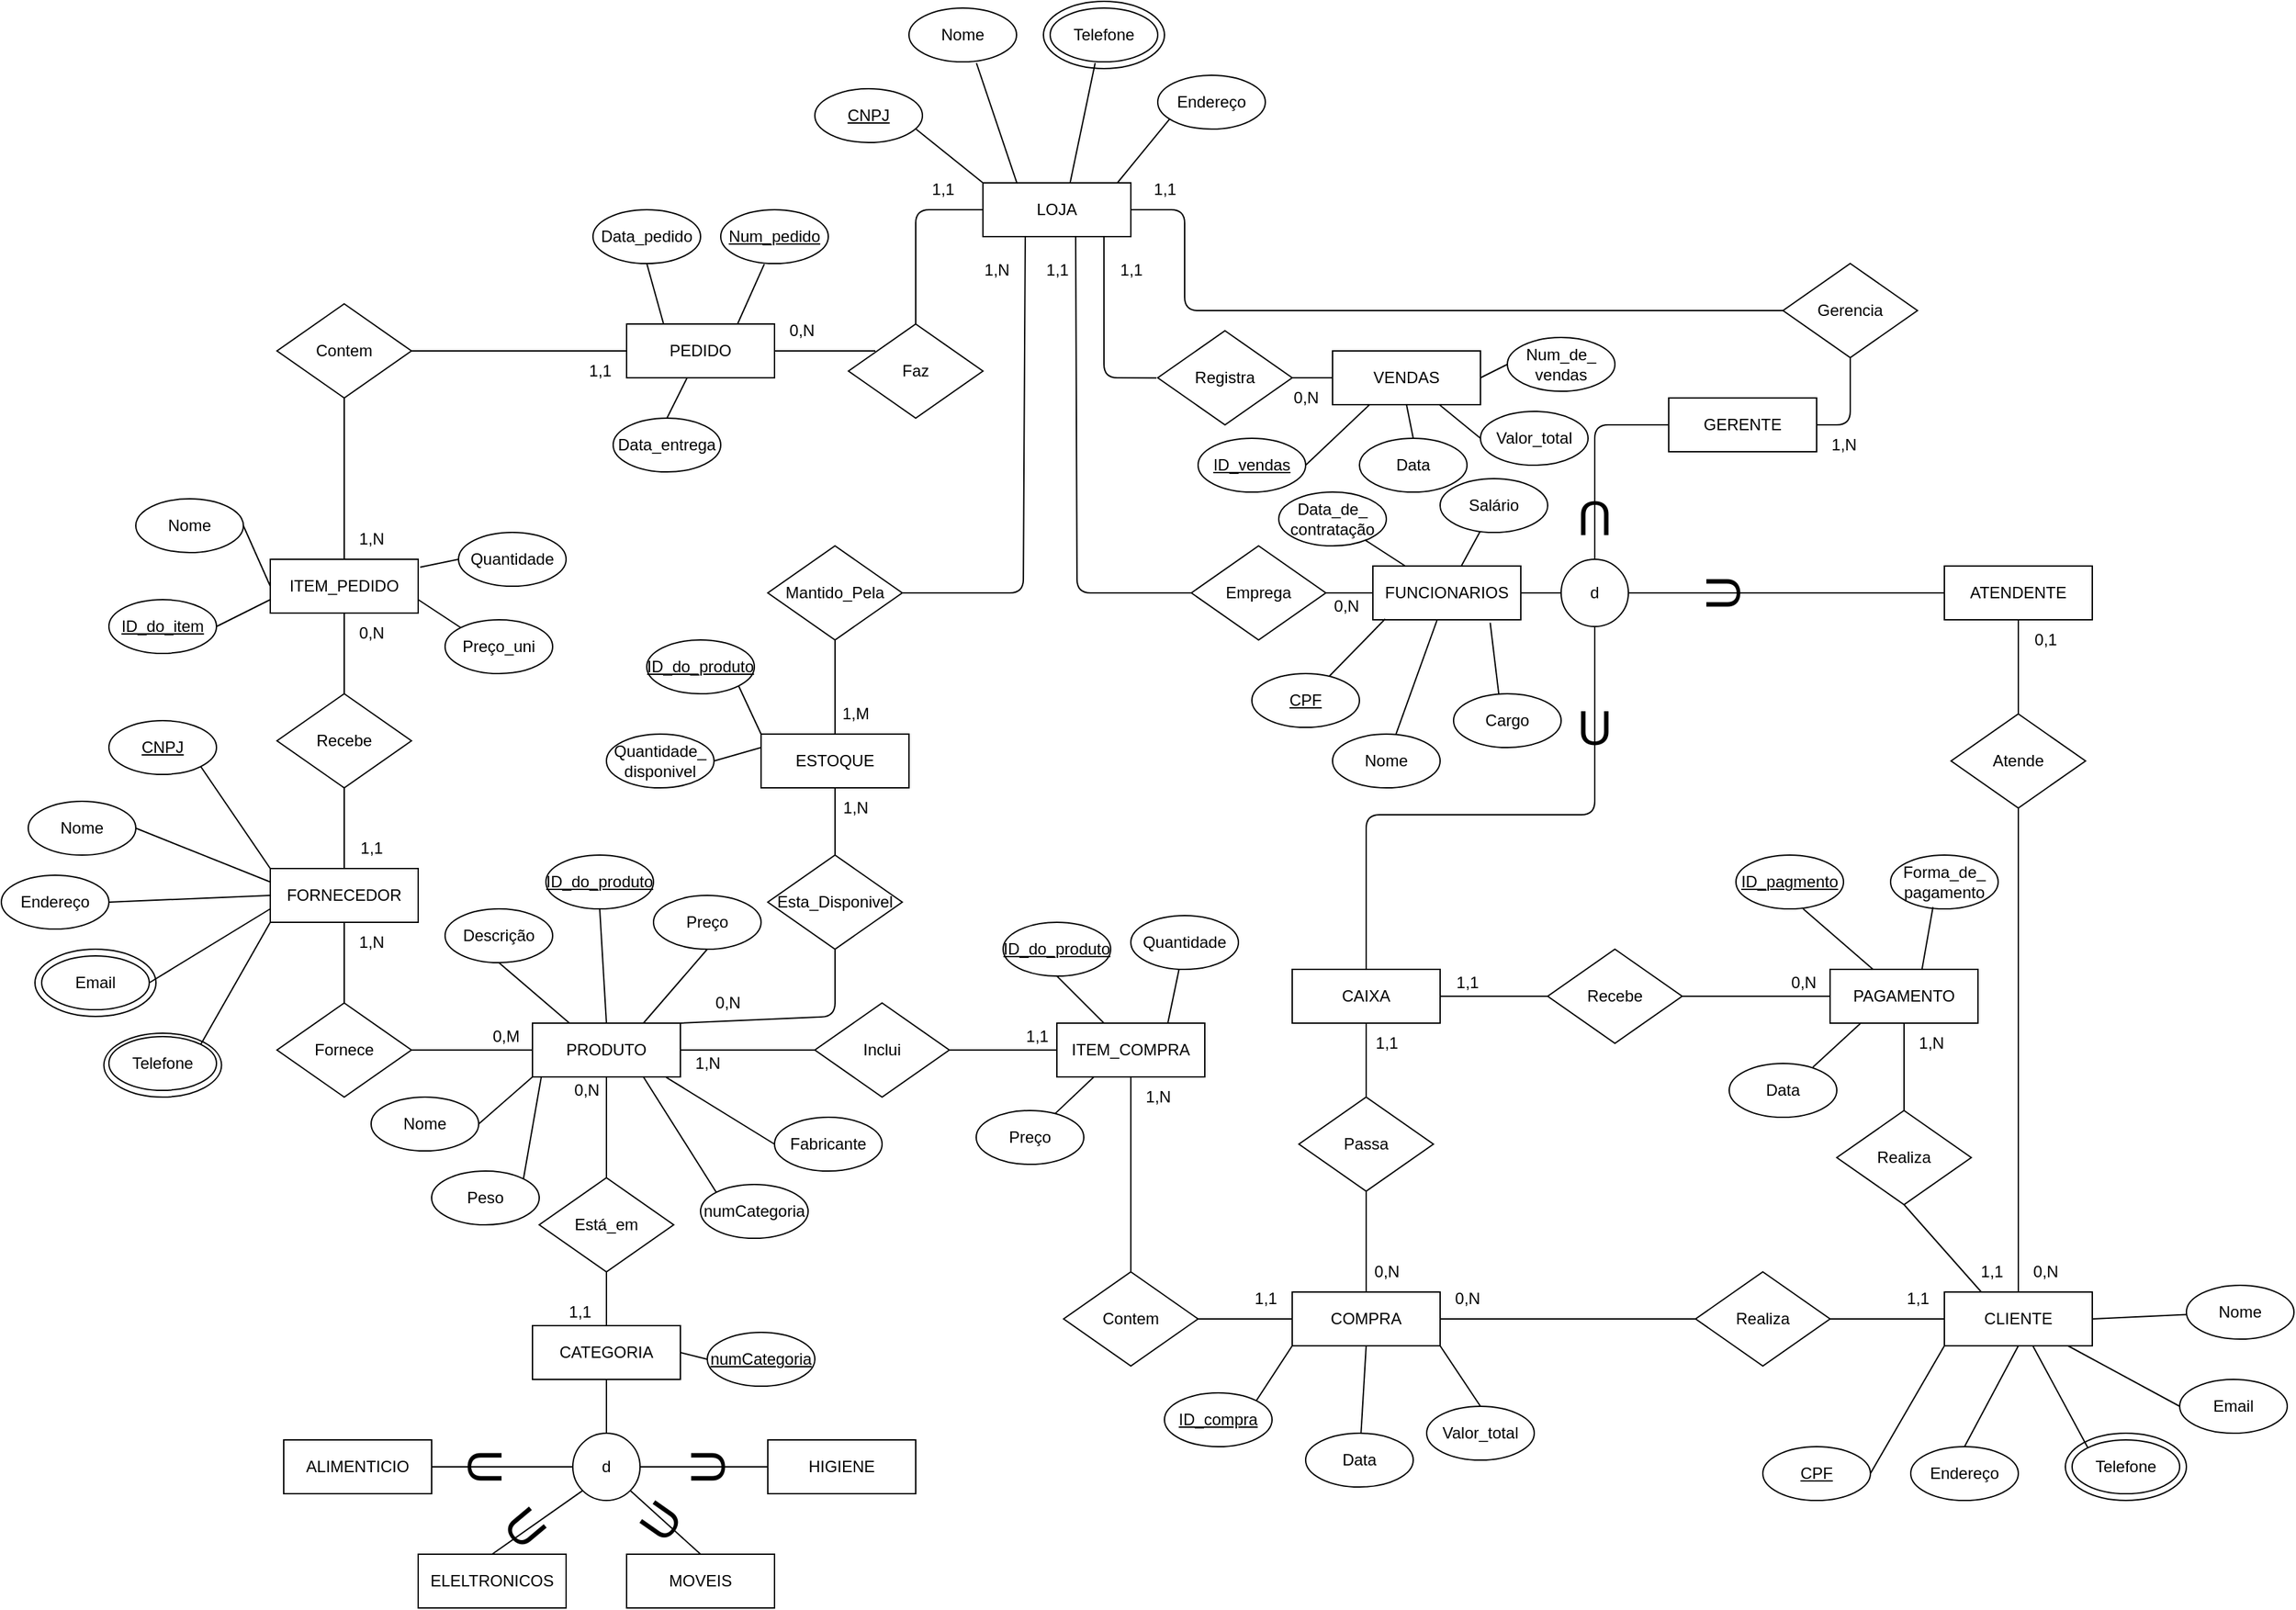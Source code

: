 <mxfile>
    <diagram id="UtzSzihoUFVfCeqJ-1_f" name="Page-1">
        <mxGraphModel dx="5575" dy="3073" grid="1" gridSize="10" guides="1" tooltips="1" connect="1" arrows="1" fold="1" page="1" pageScale="1" pageWidth="1200" pageHeight="1600" math="0" shadow="0">
            <root>
                <mxCell id="0"/>
                <mxCell id="1" parent="0"/>
                <mxCell id="207" value="Telefone" style="ellipse;whiteSpace=wrap;html=1;" vertex="1" parent="1">
                    <mxGeometry x="1155" y="170" width="90" height="50" as="geometry"/>
                </mxCell>
                <mxCell id="173" value="Email" style="ellipse;whiteSpace=wrap;html=1;" vertex="1" parent="1">
                    <mxGeometry x="405" y="875" width="90" height="50" as="geometry"/>
                </mxCell>
                <mxCell id="172" value="Telefone" style="ellipse;whiteSpace=wrap;html=1;" vertex="1" parent="1">
                    <mxGeometry x="456.25" y="937.5" width="87.5" height="47.5" as="geometry"/>
                </mxCell>
                <mxCell id="2" style="endArrow=none;html=1;exitX=0;exitY=0.5;exitDx=0;exitDy=0;entryX=1;entryY=0.5;entryDx=0;entryDy=0;" parent="1" source="18" target="28" edge="1">
                    <mxGeometry relative="1" as="geometry"/>
                </mxCell>
                <mxCell id="3" value="Telefone" style="ellipse;whiteSpace=wrap;html=1;" parent="1" vertex="1">
                    <mxGeometry x="1915" y="1235" width="90" height="50" as="geometry"/>
                </mxCell>
                <mxCell id="4" style="endArrow=none;html=1;entryX=1;entryY=0.5;entryDx=0;entryDy=0;exitX=0;exitY=1;exitDx=0;exitDy=0;" parent="1" source="10" target="11" edge="1">
                    <mxGeometry relative="1" as="geometry">
                        <mxPoint x="1745" y="1265.0" as="targetPoint"/>
                    </mxGeometry>
                </mxCell>
                <mxCell id="5" style="endArrow=none;html=1;exitX=1;exitY=0.5;exitDx=0;exitDy=0;" parent="1" source="10" target="12" edge="1">
                    <mxGeometry relative="1" as="geometry"/>
                </mxCell>
                <mxCell id="6" style="endArrow=none;html=1;entryX=0.5;entryY=0;entryDx=0;entryDy=0;exitX=0.5;exitY=1;exitDx=0;exitDy=0;" parent="1" source="10" target="13" edge="1">
                    <mxGeometry relative="1" as="geometry"/>
                </mxCell>
                <mxCell id="7" style="endArrow=none;html=1;entryX=0;entryY=0;entryDx=0;entryDy=0;" parent="1" source="10" target="14" edge="1">
                    <mxGeometry relative="1" as="geometry">
                        <mxPoint x="1990" y="1190" as="targetPoint"/>
                    </mxGeometry>
                </mxCell>
                <mxCell id="8" style="endArrow=none;html=1;entryX=0;entryY=0.5;entryDx=0;entryDy=0;" parent="1" source="10" target="15" edge="1">
                    <mxGeometry relative="1" as="geometry"/>
                </mxCell>
                <mxCell id="9" style="endArrow=none;html=1;entryX=1;entryY=0.5;entryDx=0;entryDy=0;exitX=0;exitY=0.5;exitDx=0;exitDy=0;" parent="1" source="10" edge="1" target="27">
                    <mxGeometry relative="1" as="geometry">
                        <mxPoint x="1765" y="1150" as="targetPoint"/>
                    </mxGeometry>
                </mxCell>
                <mxCell id="10" value="CLIENTE" style="rounded=0;whiteSpace=wrap;html=1;" parent="1" vertex="1">
                    <mxGeometry x="1825" y="1130" width="110" height="40" as="geometry"/>
                </mxCell>
                <mxCell id="11" value="&lt;u&gt;CPF&lt;/u&gt;" style="ellipse;whiteSpace=wrap;html=1;" parent="1" vertex="1">
                    <mxGeometry x="1690" y="1245" width="80" height="40" as="geometry"/>
                </mxCell>
                <mxCell id="12" value="Nome" style="ellipse;whiteSpace=wrap;html=1;" parent="1" vertex="1">
                    <mxGeometry x="2005" y="1125" width="80" height="40" as="geometry"/>
                </mxCell>
                <mxCell id="13" value="Endereço" style="ellipse;whiteSpace=wrap;html=1;" parent="1" vertex="1">
                    <mxGeometry x="1800" y="1245" width="80" height="40" as="geometry"/>
                </mxCell>
                <mxCell id="14" value="Telefone" style="ellipse;whiteSpace=wrap;html=1;" parent="1" vertex="1">
                    <mxGeometry x="1920" y="1240" width="80" height="40" as="geometry"/>
                </mxCell>
                <mxCell id="15" value="Email" style="ellipse;whiteSpace=wrap;html=1;" parent="1" vertex="1">
                    <mxGeometry x="2000" y="1195" width="80" height="40" as="geometry"/>
                </mxCell>
                <mxCell id="16" value="PRODUTO" style="rounded=0;whiteSpace=wrap;html=1;" parent="1" vertex="1">
                    <mxGeometry x="775" y="930" width="110" height="40" as="geometry"/>
                </mxCell>
                <mxCell id="17" value="FORNECEDOR" style="rounded=0;whiteSpace=wrap;html=1;" parent="1" vertex="1">
                    <mxGeometry x="580" y="815" width="110" height="40" as="geometry"/>
                </mxCell>
                <mxCell id="18" value="COMPRA" style="rounded=0;whiteSpace=wrap;html=1;" parent="1" vertex="1">
                    <mxGeometry x="1340" y="1130" width="110" height="40" as="geometry"/>
                </mxCell>
                <mxCell id="19" value="ITEM_COMPRA&lt;span style=&quot;color: rgba(0, 0, 0, 0); font-family: monospace; font-size: 0px; text-align: start;&quot;&gt;%3CmxGraphModel%3E%3Croot%3E%3CmxCell%20id%3D%220%22%2F%3E%3CmxCell%20id%3D%221%22%20parent%3D%220%22%2F%3E%3CmxCell%20id%3D%222%22%20value%3D%22COMPRA%22%20style%3D%22rounded%3D0%3BwhiteSpace%3Dwrap%3Bhtml%3D1%3B%22%20vertex%3D%221%22%20parent%3D%221%22%3E%3CmxGeometry%20x%3D%22570%22%20y%3D%22360%22%20width%3D%22110%22%20height%3D%2240%22%20as%3D%22geometry%22%2F%3E%3C%2FmxCell%3E%3C%2Froot%3E%3C%2FmxGraphModel%3E&lt;/span&gt;&lt;span style=&quot;color: rgba(0, 0, 0, 0); font-family: monospace; font-size: 0px; text-align: start;&quot;&gt;%3CmxGraphModel%3E%3Croot%3E%3CmxCell%20id%3D%220%22%2F%3E%3CmxCell%20id%3D%221%22%20parent%3D%220%22%2F%3E%3CmxCell%20id%3D%222%22%20value%3D%22COMPRA%22%20style%3D%22rounded%3D0%3BwhiteSpace%3Dwrap%3Bhtml%3D1%3B%22%20vertex%3D%221%22%20parent%3D%221%22%3E%3CmxGeometry%20x%3D%22570%22%20y%3D%22360%22%20width%3D%22110%22%20height%3D%2240%22%20as%3D%22geometry%22%2F%3E%3C%2FmxCell%3E%3C%2Froot%3E%3C%2FmxGraphModel%3E&lt;/span&gt;" style="rounded=0;whiteSpace=wrap;html=1;" parent="1" vertex="1">
                    <mxGeometry x="1165" y="930" width="110" height="40" as="geometry"/>
                </mxCell>
                <mxCell id="20" style="endArrow=none;;html=1;entryX=0;entryY=0.5;entryDx=0;entryDy=0;exitX=0.627;exitY=1.007;exitDx=0;exitDy=0;exitPerimeter=0;" parent="1" target="32" edge="1" source="43">
                    <mxGeometry relative="1" as="geometry">
                        <mxPoint x="1200" y="425" as="sourcePoint"/>
                        <Array as="points">
                            <mxPoint x="1180" y="610"/>
                        </Array>
                    </mxGeometry>
                </mxCell>
                <mxCell id="21" style="endArrow=none;html=1;entryX=-0.01;entryY=0.501;entryDx=0;entryDy=0;exitX=0.818;exitY=1;exitDx=0;exitDy=0;entryPerimeter=0;exitPerimeter=0;" parent="1" source="43" target="34" edge="1">
                    <mxGeometry relative="1" as="geometry">
                        <mxPoint x="1175" y="590" as="sourcePoint"/>
                        <Array as="points">
                            <mxPoint x="1200" y="450"/>
                        </Array>
                    </mxGeometry>
                </mxCell>
                <mxCell id="22" value="FUNCIONARIOS" style="rounded=0;whiteSpace=wrap;html=1;" parent="1" vertex="1">
                    <mxGeometry x="1400" y="590" width="110" height="40" as="geometry"/>
                </mxCell>
                <mxCell id="23" value="VENDAS" style="rounded=0;whiteSpace=wrap;html=1;" parent="1" vertex="1">
                    <mxGeometry x="1370" y="430" width="110" height="40" as="geometry"/>
                </mxCell>
                <mxCell id="24" value="ESTOQUE" style="rounded=0;whiteSpace=wrap;html=1;" parent="1" vertex="1">
                    <mxGeometry x="945" y="715" width="110" height="40" as="geometry"/>
                </mxCell>
                <mxCell id="25" value="ITEM_PEDIDO" style="rounded=0;whiteSpace=wrap;html=1;" parent="1" vertex="1">
                    <mxGeometry x="580" y="585" width="110" height="40" as="geometry"/>
                </mxCell>
                <mxCell id="26" style="endArrow=none;html=1;entryX=1;entryY=0.5;entryDx=0;entryDy=0;exitX=0;exitY=0.5;exitDx=0;exitDy=0;" parent="1" source="27" target="18" edge="1">
                    <mxGeometry relative="1" as="geometry"/>
                </mxCell>
                <mxCell id="27" value="Realiza" style="rhombus;whiteSpace=wrap;html=1;" parent="1" vertex="1">
                    <mxGeometry x="1640" y="1115" width="100" height="70" as="geometry"/>
                </mxCell>
                <mxCell id="28" value="Contem" style="rhombus;whiteSpace=wrap;html=1;" parent="1" vertex="1">
                    <mxGeometry x="1170" y="1115" width="100" height="70" as="geometry"/>
                </mxCell>
                <mxCell id="29" value="Inclui" style="rhombus;whiteSpace=wrap;html=1;" parent="1" vertex="1">
                    <mxGeometry x="985" y="915" width="100" height="70" as="geometry"/>
                </mxCell>
                <mxCell id="30" value="Fornece" style="rhombus;whiteSpace=wrap;html=1;" parent="1" vertex="1">
                    <mxGeometry x="585" y="915" width="100" height="70" as="geometry"/>
                </mxCell>
                <mxCell id="31" style="endArrow=none;html=1;entryX=0;entryY=0.5;entryDx=0;entryDy=0;" parent="1" source="32" target="22" edge="1">
                    <mxGeometry relative="1" as="geometry"/>
                </mxCell>
                <mxCell id="32" value="Emprega" style="rhombus;whiteSpace=wrap;html=1;" parent="1" vertex="1">
                    <mxGeometry x="1265" y="575" width="100" height="70" as="geometry"/>
                </mxCell>
                <mxCell id="33" style="endArrow=none;html=1;entryX=0;entryY=0.5;entryDx=0;entryDy=0;" parent="1" source="34" target="23" edge="1">
                    <mxGeometry relative="1" as="geometry"/>
                </mxCell>
                <mxCell id="34" value="Registra" style="rhombus;whiteSpace=wrap;html=1;" parent="1" vertex="1">
                    <mxGeometry x="1240" y="415" width="100" height="70" as="geometry"/>
                </mxCell>
                <mxCell id="35" value="Esta_Disponivel" style="rhombus;whiteSpace=wrap;html=1;" parent="1" vertex="1">
                    <mxGeometry x="950" y="805" width="100" height="70" as="geometry"/>
                </mxCell>
                <mxCell id="36" value="" style="endArrow=none;html=1;exitX=1;exitY=0;exitDx=0;exitDy=0;entryX=0.5;entryY=1;entryDx=0;entryDy=0;" parent="1" source="16" target="35" edge="1">
                    <mxGeometry width="50" height="50" relative="1" as="geometry">
                        <mxPoint x="935" y="910" as="sourcePoint"/>
                        <mxPoint x="985" y="860" as="targetPoint"/>
                        <Array as="points">
                            <mxPoint x="1000" y="925"/>
                        </Array>
                    </mxGeometry>
                </mxCell>
                <mxCell id="37" value="" style="endArrow=none;html=1;exitX=0.5;exitY=0;exitDx=0;exitDy=0;entryX=0.5;entryY=1;entryDx=0;entryDy=0;" parent="1" source="35" target="24" edge="1">
                    <mxGeometry width="50" height="50" relative="1" as="geometry">
                        <mxPoint x="921.34" y="940" as="sourcePoint"/>
                        <mxPoint x="990" y="870" as="targetPoint"/>
                    </mxGeometry>
                </mxCell>
                <mxCell id="38" value="" style="endArrow=none;html=1;exitX=0.5;exitY=0;exitDx=0;exitDy=0;entryX=0.5;entryY=1;entryDx=0;entryDy=0;" parent="1" source="30" target="17" edge="1">
                    <mxGeometry width="50" height="50" relative="1" as="geometry">
                        <mxPoint x="811.34" y="950" as="sourcePoint"/>
                        <mxPoint x="880" y="880" as="targetPoint"/>
                    </mxGeometry>
                </mxCell>
                <mxCell id="39" value="" style="endArrow=none;html=1;exitX=1;exitY=0.5;exitDx=0;exitDy=0;entryX=0;entryY=0.5;entryDx=0;entryDy=0;" parent="1" source="16" target="29" edge="1">
                    <mxGeometry width="50" height="50" relative="1" as="geometry">
                        <mxPoint x="1060" y="795" as="sourcePoint"/>
                        <mxPoint x="1128.66" y="725" as="targetPoint"/>
                    </mxGeometry>
                </mxCell>
                <mxCell id="40" value="" style="endArrow=none;html=1;exitX=0.5;exitY=1;exitDx=0;exitDy=0;entryX=0.5;entryY=0;entryDx=0;entryDy=0;" parent="1" source="19" target="28" edge="1">
                    <mxGeometry width="50" height="50" relative="1" as="geometry">
                        <mxPoint x="926.34" y="940" as="sourcePoint"/>
                        <mxPoint x="1215" y="1065" as="targetPoint"/>
                    </mxGeometry>
                </mxCell>
                <mxCell id="41" value="" style="endArrow=none;html=1;exitX=1;exitY=0.5;exitDx=0;exitDy=0;entryX=0;entryY=0.5;entryDx=0;entryDy=0;" parent="1" source="29" target="19" edge="1">
                    <mxGeometry width="50" height="50" relative="1" as="geometry">
                        <mxPoint x="936.34" y="950" as="sourcePoint"/>
                        <mxPoint x="1005" y="880" as="targetPoint"/>
                    </mxGeometry>
                </mxCell>
                <mxCell id="42" value="Mantido_Pela" style="rhombus;whiteSpace=wrap;html=1;" parent="1" vertex="1">
                    <mxGeometry x="950" y="575" width="100" height="70" as="geometry"/>
                </mxCell>
                <mxCell id="43" value="LOJA" style="rounded=0;whiteSpace=wrap;html=1;" parent="1" vertex="1">
                    <mxGeometry x="1110" y="305" width="110" height="40" as="geometry"/>
                </mxCell>
                <mxCell id="44" value="" style="endArrow=none;html=1;exitX=1;exitY=0.5;exitDx=0;exitDy=0;entryX=0.286;entryY=0.997;entryDx=0;entryDy=0;entryPerimeter=0;" parent="1" source="42" target="43" edge="1">
                    <mxGeometry width="50" height="50" relative="1" as="geometry">
                        <mxPoint x="1015" y="815" as="sourcePoint"/>
                        <mxPoint x="1015" y="765" as="targetPoint"/>
                        <Array as="points">
                            <mxPoint x="1140" y="610"/>
                        </Array>
                    </mxGeometry>
                </mxCell>
                <mxCell id="45" value="" style="endArrow=none;html=1;exitX=0.5;exitY=0;exitDx=0;exitDy=0;entryX=0.5;entryY=1;entryDx=0;entryDy=0;" parent="1" source="24" target="42" edge="1">
                    <mxGeometry width="50" height="50" relative="1" as="geometry">
                        <mxPoint x="1060" y="620" as="sourcePoint"/>
                        <mxPoint x="1125" y="620" as="targetPoint"/>
                    </mxGeometry>
                </mxCell>
                <mxCell id="46" value="Recebe" style="rhombus;whiteSpace=wrap;html=1;" parent="1" vertex="1">
                    <mxGeometry x="585" y="685" width="100" height="70" as="geometry"/>
                </mxCell>
                <mxCell id="47" value="PEDIDO" style="rounded=0;whiteSpace=wrap;html=1;" parent="1" vertex="1">
                    <mxGeometry x="845" y="410" width="110" height="40" as="geometry"/>
                </mxCell>
                <mxCell id="48" value="Faz" style="rhombus;whiteSpace=wrap;html=1;" parent="1" vertex="1">
                    <mxGeometry x="1010" y="410" width="100" height="70" as="geometry"/>
                </mxCell>
                <mxCell id="49" value="" style="endArrow=none;html=1;exitX=0.5;exitY=0;exitDx=0;exitDy=0;entryX=0;entryY=0.5;entryDx=0;entryDy=0;" parent="1" source="48" edge="1" target="43">
                    <mxGeometry width="50" height="50" relative="1" as="geometry">
                        <mxPoint x="1065" y="660" as="sourcePoint"/>
                        <mxPoint x="1120" y="585" as="targetPoint"/>
                        <Array as="points">
                            <mxPoint x="1060" y="325"/>
                        </Array>
                    </mxGeometry>
                </mxCell>
                <mxCell id="50" value="" style="endArrow=none;html=1;exitX=1;exitY=0.5;exitDx=0;exitDy=0;" parent="1" source="47" edge="1">
                    <mxGeometry width="50" height="50" relative="1" as="geometry">
                        <mxPoint x="1060" y="430" as="sourcePoint"/>
                        <mxPoint x="1030" y="430" as="targetPoint"/>
                    </mxGeometry>
                </mxCell>
                <mxCell id="51" value="Contem" style="rhombus;whiteSpace=wrap;html=1;" parent="1" vertex="1">
                    <mxGeometry x="585" y="395" width="100" height="70" as="geometry"/>
                </mxCell>
                <mxCell id="52" value="" style="endArrow=none;html=1;exitX=1;exitY=0.5;exitDx=0;exitDy=0;entryX=0;entryY=0.5;entryDx=0;entryDy=0;" parent="1" source="51" target="47" edge="1">
                    <mxGeometry width="50" height="50" relative="1" as="geometry">
                        <mxPoint x="1010" y="410" as="sourcePoint"/>
                        <mxPoint x="1075" y="447.5" as="targetPoint"/>
                    </mxGeometry>
                </mxCell>
                <mxCell id="53" value="" style="endArrow=none;html=1;exitX=0.5;exitY=0;exitDx=0;exitDy=0;entryX=0.5;entryY=1;entryDx=0;entryDy=0;" parent="1" source="46" target="25" edge="1">
                    <mxGeometry width="50" height="50" relative="1" as="geometry">
                        <mxPoint x="555" y="575" as="sourcePoint"/>
                        <mxPoint x="685" y="705" as="targetPoint"/>
                    </mxGeometry>
                </mxCell>
                <mxCell id="54" value="" style="endArrow=none;html=1;entryX=0.5;entryY=1;entryDx=0;entryDy=0;exitX=0.5;exitY=0;exitDx=0;exitDy=0;" parent="1" source="17" target="46" edge="1">
                    <mxGeometry width="50" height="50" relative="1" as="geometry">
                        <mxPoint x="765" y="605" as="sourcePoint"/>
                        <mxPoint x="785" y="495" as="targetPoint"/>
                    </mxGeometry>
                </mxCell>
                <mxCell id="55" value="" style="endArrow=none;html=1;exitX=0;exitY=0.5;exitDx=0;exitDy=0;entryX=1;entryY=0.5;entryDx=0;entryDy=0;" parent="1" source="16" target="30" edge="1">
                    <mxGeometry width="50" height="50" relative="1" as="geometry">
                        <mxPoint x="750" y="910" as="sourcePoint"/>
                        <mxPoint x="830" y="785" as="targetPoint"/>
                    </mxGeometry>
                </mxCell>
                <mxCell id="56" value="" style="endArrow=none;html=1;exitX=0.5;exitY=0;exitDx=0;exitDy=0;entryX=0.5;entryY=1;entryDx=0;entryDy=0;" parent="1" source="25" target="51" edge="1">
                    <mxGeometry width="50" height="50" relative="1" as="geometry">
                        <mxPoint x="495" y="640" as="sourcePoint"/>
                        <mxPoint x="645" y="600" as="targetPoint"/>
                    </mxGeometry>
                </mxCell>
                <mxCell id="57" value="Atende" style="rhombus;whiteSpace=wrap;html=1;" parent="1" vertex="1">
                    <mxGeometry x="1830" y="700" width="100" height="70" as="geometry"/>
                </mxCell>
                <mxCell id="58" style="endArrow=none;html=1;entryX=0.5;entryY=0;entryDx=0;entryDy=0;exitX=0.5;exitY=1;exitDx=0;exitDy=0;" parent="1" source="63" target="57" edge="1">
                    <mxGeometry relative="1" as="geometry">
                        <mxPoint x="1575" y="855" as="sourcePoint"/>
                        <mxPoint x="1525" y="855" as="targetPoint"/>
                    </mxGeometry>
                </mxCell>
                <mxCell id="59" style="endArrow=none;html=1;exitX=0.5;exitY=1;exitDx=0;exitDy=0;entryX=0.5;entryY=0;entryDx=0;entryDy=0;" parent="1" source="57" target="10" edge="1">
                    <mxGeometry relative="1" as="geometry">
                        <mxPoint x="1510" y="640" as="sourcePoint"/>
                        <mxPoint x="1705" y="725" as="targetPoint"/>
                    </mxGeometry>
                </mxCell>
                <mxCell id="60" value="d" style="ellipse;whiteSpace=wrap;html=1;aspect=fixed;" parent="1" vertex="1">
                    <mxGeometry x="1540" y="585" width="50" height="50" as="geometry"/>
                </mxCell>
                <mxCell id="61" style="endArrow=none;html=1;entryX=1;entryY=0.5;entryDx=0;entryDy=0;exitX=0;exitY=0.5;exitDx=0;exitDy=0;" parent="1" source="60" target="22" edge="1">
                    <mxGeometry relative="1" as="geometry">
                        <mxPoint x="1465" y="640" as="sourcePoint"/>
                        <mxPoint x="1465" y="695" as="targetPoint"/>
                    </mxGeometry>
                </mxCell>
                <mxCell id="62" value="CAIXA" style="rounded=0;whiteSpace=wrap;html=1;" parent="1" vertex="1">
                    <mxGeometry x="1340" y="890" width="110" height="40" as="geometry"/>
                </mxCell>
                <mxCell id="63" value="ATENDENTE" style="rounded=0;whiteSpace=wrap;html=1;" parent="1" vertex="1">
                    <mxGeometry x="1825" y="590" width="110" height="40" as="geometry"/>
                </mxCell>
                <mxCell id="64" style="endArrow=none;html=1;exitX=0;exitY=0.5;exitDx=0;exitDy=0;entryX=1;entryY=0.5;entryDx=0;entryDy=0;" parent="1" source="63" target="60" edge="1">
                    <mxGeometry relative="1" as="geometry">
                        <mxPoint x="1595" y="630" as="sourcePoint"/>
                        <mxPoint x="1600" y="645" as="targetPoint"/>
                    </mxGeometry>
                </mxCell>
                <mxCell id="65" style="endArrow=none;html=1;entryX=0.5;entryY=1;entryDx=0;entryDy=0;" parent="1" target="60" edge="1" source="62">
                    <mxGeometry relative="1" as="geometry">
                        <mxPoint x="1395" y="885" as="sourcePoint"/>
                        <mxPoint x="1630" y="595" as="targetPoint"/>
                        <Array as="points">
                            <mxPoint x="1395" y="775"/>
                            <mxPoint x="1565" y="775"/>
                        </Array>
                    </mxGeometry>
                </mxCell>
                <mxCell id="66" value="&lt;font style=&quot;font-size: 36px;&quot;&gt;U&lt;/font&gt;" style="text;html=1;strokeColor=none;fillColor=none;align=center;verticalAlign=middle;whiteSpace=wrap;rounded=0;direction=west;rotation=-90;" parent="1" vertex="1">
                    <mxGeometry x="1630" y="575" width="60" height="70" as="geometry"/>
                </mxCell>
                <mxCell id="67" value="&lt;font style=&quot;font-size: 36px;&quot;&gt;U&lt;/font&gt;" style="text;html=1;strokeColor=none;fillColor=none;align=center;verticalAlign=middle;whiteSpace=wrap;rounded=0;direction=west;rotation=0;" parent="1" vertex="1">
                    <mxGeometry x="1535" y="675" width="60" height="70" as="geometry"/>
                </mxCell>
                <mxCell id="68" value="Recebe" style="rhombus;whiteSpace=wrap;html=1;" parent="1" vertex="1">
                    <mxGeometry x="1530" y="875" width="100" height="70" as="geometry"/>
                </mxCell>
                <mxCell id="69" style="endArrow=none;html=1;entryX=0;entryY=0.5;entryDx=0;entryDy=0;exitX=1;exitY=0.5;exitDx=0;exitDy=0;" parent="1" source="62" target="68" edge="1">
                    <mxGeometry relative="1" as="geometry">
                        <mxPoint x="2230" y="740" as="sourcePoint"/>
                        <mxPoint x="2285" y="874.5" as="targetPoint"/>
                    </mxGeometry>
                </mxCell>
                <mxCell id="70" value="PAGAMENTO" style="rounded=0;whiteSpace=wrap;html=1;" parent="1" vertex="1">
                    <mxGeometry x="1740" y="890" width="110" height="40" as="geometry"/>
                </mxCell>
                <mxCell id="71" value="Passa" style="rhombus;whiteSpace=wrap;html=1;" parent="1" vertex="1">
                    <mxGeometry x="1345" y="985" width="100" height="70" as="geometry"/>
                </mxCell>
                <mxCell id="72" style="endArrow=none;html=1;exitX=0.5;exitY=0;exitDx=0;exitDy=0;entryX=0.5;entryY=1;entryDx=0;entryDy=0;" parent="1" source="18" target="71" edge="1">
                    <mxGeometry relative="1" as="geometry">
                        <mxPoint x="1530" y="1090" as="sourcePoint"/>
                        <mxPoint x="1550" y="800" as="targetPoint"/>
                    </mxGeometry>
                </mxCell>
                <mxCell id="73" style="endArrow=none;html=1;exitX=0.5;exitY=0;exitDx=0;exitDy=0;entryX=0.5;entryY=1;entryDx=0;entryDy=0;" parent="1" source="71" target="62" edge="1">
                    <mxGeometry relative="1" as="geometry">
                        <mxPoint x="1425" y="1140" as="sourcePoint"/>
                        <mxPoint x="1425" y="1065" as="targetPoint"/>
                    </mxGeometry>
                </mxCell>
                <mxCell id="74" value="GERENTE" style="rounded=0;whiteSpace=wrap;html=1;" parent="1" vertex="1">
                    <mxGeometry x="1620" y="465" width="110" height="40" as="geometry"/>
                </mxCell>
                <mxCell id="75" value="Gerencia" style="rhombus;whiteSpace=wrap;html=1;" parent="1" vertex="1">
                    <mxGeometry x="1705" y="365" width="100" height="70" as="geometry"/>
                </mxCell>
                <mxCell id="76" style="endArrow=none;html=1;entryX=1;entryY=0.5;entryDx=0;entryDy=0;exitX=0.5;exitY=1;exitDx=0;exitDy=0;" parent="1" source="75" target="74" edge="1">
                    <mxGeometry relative="1" as="geometry">
                        <mxPoint x="1765" y="605" as="sourcePoint"/>
                        <mxPoint x="1765" y="670" as="targetPoint"/>
                        <Array as="points">
                            <mxPoint x="1755" y="485"/>
                        </Array>
                    </mxGeometry>
                </mxCell>
                <mxCell id="77" style="endArrow=none;html=1;exitX=0;exitY=0.5;exitDx=0;exitDy=0;entryX=1;entryY=0.5;entryDx=0;entryDy=0;" parent="1" source="75" edge="1" target="43">
                    <mxGeometry relative="1" as="geometry">
                        <mxPoint x="1760" y="505" as="sourcePoint"/>
                        <mxPoint x="1260" y="325" as="targetPoint"/>
                        <Array as="points">
                            <mxPoint x="1550" y="400"/>
                            <mxPoint x="1260" y="400"/>
                            <mxPoint x="1260" y="325"/>
                        </Array>
                    </mxGeometry>
                </mxCell>
                <mxCell id="78" style="endArrow=none;html=1;exitX=0;exitY=0.5;exitDx=0;exitDy=0;entryX=0.5;entryY=0;entryDx=0;entryDy=0;" parent="1" source="74" target="60" edge="1">
                    <mxGeometry relative="1" as="geometry">
                        <mxPoint x="1710" y="620" as="sourcePoint"/>
                        <mxPoint x="1600" y="620" as="targetPoint"/>
                        <Array as="points">
                            <mxPoint x="1565" y="485"/>
                        </Array>
                    </mxGeometry>
                </mxCell>
                <mxCell id="79" value="&lt;font style=&quot;font-size: 36px;&quot;&gt;U&lt;/font&gt;" style="text;html=1;strokeColor=none;fillColor=none;align=center;verticalAlign=middle;whiteSpace=wrap;rounded=0;direction=west;rotation=-180;" parent="1" vertex="1">
                    <mxGeometry x="1535" y="520" width="60" height="70" as="geometry"/>
                </mxCell>
                <mxCell id="80" style="endArrow=none;html=1;exitX=1;exitY=0.5;exitDx=0;exitDy=0;entryX=0;entryY=0.5;entryDx=0;entryDy=0;" parent="1" source="68" target="70" edge="1">
                    <mxGeometry relative="1" as="geometry">
                        <mxPoint x="1805" y="755" as="sourcePoint"/>
                        <mxPoint x="1690" y="905" as="targetPoint"/>
                    </mxGeometry>
                </mxCell>
                <mxCell id="81" value="Realiza" style="rhombus;whiteSpace=wrap;html=1;" parent="1" vertex="1">
                    <mxGeometry x="1745" y="995" width="100" height="70" as="geometry"/>
                </mxCell>
                <mxCell id="82" style="endArrow=none;html=1;exitX=0.5;exitY=1;exitDx=0;exitDy=0;entryX=0.25;entryY=0;entryDx=0;entryDy=0;" parent="1" source="81" target="10" edge="1">
                    <mxGeometry relative="1" as="geometry">
                        <mxPoint x="1890" y="775" as="sourcePoint"/>
                        <mxPoint x="1890" y="1140" as="targetPoint"/>
                    </mxGeometry>
                </mxCell>
                <mxCell id="83" style="endArrow=none;html=1;exitX=0.5;exitY=1;exitDx=0;exitDy=0;entryX=0.5;entryY=0;entryDx=0;entryDy=0;" parent="1" source="70" target="81" edge="1">
                    <mxGeometry relative="1" as="geometry">
                        <mxPoint x="1850" y="755" as="sourcePoint"/>
                        <mxPoint x="1850" y="1120" as="targetPoint"/>
                    </mxGeometry>
                </mxCell>
                <mxCell id="84" value="CATEGORIA" style="rounded=0;whiteSpace=wrap;html=1;" parent="1" vertex="1">
                    <mxGeometry x="775" y="1155" width="110" height="40" as="geometry"/>
                </mxCell>
                <mxCell id="85" value="Está_em" style="rhombus;whiteSpace=wrap;html=1;" parent="1" vertex="1">
                    <mxGeometry x="780" y="1045" width="100" height="70" as="geometry"/>
                </mxCell>
                <mxCell id="86" value="" style="endArrow=none;html=1;exitX=0.5;exitY=1;exitDx=0;exitDy=0;entryX=0.5;entryY=0;entryDx=0;entryDy=0;" parent="1" source="16" target="85" edge="1">
                    <mxGeometry width="50" height="50" relative="1" as="geometry">
                        <mxPoint x="1230" y="980" as="sourcePoint"/>
                        <mxPoint x="1230" y="1125" as="targetPoint"/>
                    </mxGeometry>
                </mxCell>
                <mxCell id="87" value="" style="endArrow=none;html=1;exitX=0.5;exitY=1;exitDx=0;exitDy=0;entryX=0.5;entryY=0;entryDx=0;entryDy=0;" parent="1" source="85" target="84" edge="1">
                    <mxGeometry width="50" height="50" relative="1" as="geometry">
                        <mxPoint x="835" y="1020" as="sourcePoint"/>
                        <mxPoint x="835" y="1055" as="targetPoint"/>
                    </mxGeometry>
                </mxCell>
                <mxCell id="88" value="d" style="ellipse;whiteSpace=wrap;html=1;aspect=fixed;" parent="1" vertex="1">
                    <mxGeometry x="805" y="1235" width="50" height="50" as="geometry"/>
                </mxCell>
                <mxCell id="89" value="ELELTRONICOS" style="rounded=0;whiteSpace=wrap;html=1;" parent="1" vertex="1">
                    <mxGeometry x="690" y="1325" width="110" height="40" as="geometry"/>
                </mxCell>
                <mxCell id="90" value="ALIMENTICIO" style="rounded=0;whiteSpace=wrap;html=1;" parent="1" vertex="1">
                    <mxGeometry x="590" y="1240" width="110" height="40" as="geometry"/>
                </mxCell>
                <mxCell id="91" value="MOVEIS" style="rounded=0;whiteSpace=wrap;html=1;" parent="1" vertex="1">
                    <mxGeometry x="845" y="1325" width="110" height="40" as="geometry"/>
                </mxCell>
                <mxCell id="92" value="HIGIENE" style="rounded=0;whiteSpace=wrap;html=1;" parent="1" vertex="1">
                    <mxGeometry x="950" y="1240" width="110" height="40" as="geometry"/>
                </mxCell>
                <mxCell id="93" value="" style="endArrow=none;html=1;exitX=0.5;exitY=1;exitDx=0;exitDy=0;entryX=0.5;entryY=0;entryDx=0;entryDy=0;" parent="1" source="84" target="88" edge="1">
                    <mxGeometry width="50" height="50" relative="1" as="geometry">
                        <mxPoint x="1160" y="1020" as="sourcePoint"/>
                        <mxPoint x="1160" y="1165" as="targetPoint"/>
                    </mxGeometry>
                </mxCell>
                <mxCell id="94" value="" style="endArrow=none;html=1;exitX=1;exitY=0.5;exitDx=0;exitDy=0;entryX=0;entryY=0.5;entryDx=0;entryDy=0;" parent="1" source="88" target="92" edge="1">
                    <mxGeometry width="50" height="50" relative="1" as="geometry">
                        <mxPoint x="1170" y="1030" as="sourcePoint"/>
                        <mxPoint x="1170" y="1175" as="targetPoint"/>
                    </mxGeometry>
                </mxCell>
                <mxCell id="95" value="" style="endArrow=none;html=1;exitX=1;exitY=1;exitDx=0;exitDy=0;entryX=0.5;entryY=0;entryDx=0;entryDy=0;" parent="1" source="88" target="91" edge="1">
                    <mxGeometry width="50" height="50" relative="1" as="geometry">
                        <mxPoint x="1180" y="1040" as="sourcePoint"/>
                        <mxPoint x="1180" y="1185" as="targetPoint"/>
                    </mxGeometry>
                </mxCell>
                <mxCell id="96" value="" style="endArrow=none;html=1;exitX=0;exitY=1;exitDx=0;exitDy=0;entryX=0.5;entryY=0;entryDx=0;entryDy=0;" parent="1" source="88" target="89" edge="1">
                    <mxGeometry width="50" height="50" relative="1" as="geometry">
                        <mxPoint x="1190" y="1050" as="sourcePoint"/>
                        <mxPoint x="1190" y="1195" as="targetPoint"/>
                    </mxGeometry>
                </mxCell>
                <mxCell id="97" value="" style="endArrow=none;html=1;exitX=0;exitY=0.5;exitDx=0;exitDy=0;entryX=1;entryY=0.5;entryDx=0;entryDy=0;" parent="1" source="88" target="90" edge="1">
                    <mxGeometry width="50" height="50" relative="1" as="geometry">
                        <mxPoint x="1200" y="1060" as="sourcePoint"/>
                        <mxPoint x="1200" y="1205" as="targetPoint"/>
                    </mxGeometry>
                </mxCell>
                <mxCell id="98" value="&lt;font style=&quot;font-size: 36px;&quot;&gt;U&lt;/font&gt;" style="text;html=1;strokeColor=none;fillColor=none;align=center;verticalAlign=middle;whiteSpace=wrap;rounded=0;direction=west;rotation=90;" parent="1" vertex="1">
                    <mxGeometry x="710" y="1225" width="60" height="70" as="geometry"/>
                </mxCell>
                <mxCell id="99" value="&lt;font style=&quot;font-size: 36px;&quot;&gt;U&lt;/font&gt;" style="text;html=1;strokeColor=none;fillColor=none;align=center;verticalAlign=middle;whiteSpace=wrap;rounded=0;direction=west;rotation=50;" parent="1" vertex="1">
                    <mxGeometry x="740" y="1270" width="60" height="70" as="geometry"/>
                </mxCell>
                <mxCell id="100" value="&lt;font style=&quot;font-size: 36px;&quot;&gt;U&lt;/font&gt;" style="text;html=1;strokeColor=none;fillColor=none;align=center;verticalAlign=middle;whiteSpace=wrap;rounded=0;direction=west;rotation=-90;" parent="1" vertex="1">
                    <mxGeometry x="875" y="1225" width="60" height="70" as="geometry"/>
                </mxCell>
                <mxCell id="101" value="&lt;font style=&quot;font-size: 36px;&quot;&gt;U&lt;/font&gt;" style="text;html=1;strokeColor=none;fillColor=none;align=center;verticalAlign=middle;whiteSpace=wrap;rounded=0;direction=west;rotation=-55;" parent="1" vertex="1">
                    <mxGeometry x="840" y="1265" width="60" height="70" as="geometry"/>
                </mxCell>
                <mxCell id="102" value="0,N" style="text;html=1;align=center;verticalAlign=middle;resizable=0;points=[];autosize=1;strokeColor=none;fillColor=none;" vertex="1" parent="1">
                    <mxGeometry x="1450" y="1120" width="40" height="30" as="geometry"/>
                </mxCell>
                <mxCell id="104" value="1,1" style="text;html=1;align=center;verticalAlign=middle;resizable=0;points=[];autosize=1;strokeColor=none;fillColor=none;" vertex="1" parent="1">
                    <mxGeometry x="1785" y="1120" width="40" height="30" as="geometry"/>
                </mxCell>
                <mxCell id="105" value="1,N" style="text;html=1;align=center;verticalAlign=middle;resizable=0;points=[];autosize=1;strokeColor=none;fillColor=none;" vertex="1" parent="1">
                    <mxGeometry x="1795" y="930" width="40" height="30" as="geometry"/>
                </mxCell>
                <mxCell id="106" value="1,1" style="text;html=1;align=center;verticalAlign=middle;resizable=0;points=[];autosize=1;strokeColor=none;fillColor=none;" vertex="1" parent="1">
                    <mxGeometry x="1840" y="1100" width="40" height="30" as="geometry"/>
                </mxCell>
                <mxCell id="107" value="1,1" style="text;html=1;align=center;verticalAlign=middle;resizable=0;points=[];autosize=1;strokeColor=none;fillColor=none;" vertex="1" parent="1">
                    <mxGeometry x="1390" y="930" width="40" height="30" as="geometry"/>
                </mxCell>
                <mxCell id="108" value="0,N" style="text;html=1;align=center;verticalAlign=middle;resizable=0;points=[];autosize=1;strokeColor=none;fillColor=none;" vertex="1" parent="1">
                    <mxGeometry x="1390" y="1100" width="40" height="30" as="geometry"/>
                </mxCell>
                <mxCell id="109" value="0,N" style="text;html=1;align=center;verticalAlign=middle;resizable=0;points=[];autosize=1;strokeColor=none;fillColor=none;" vertex="1" parent="1">
                    <mxGeometry x="1700" y="885" width="40" height="30" as="geometry"/>
                </mxCell>
                <mxCell id="110" value="1,1" style="text;html=1;align=center;verticalAlign=middle;resizable=0;points=[];autosize=1;strokeColor=none;fillColor=none;" vertex="1" parent="1">
                    <mxGeometry x="1450" y="885" width="40" height="30" as="geometry"/>
                </mxCell>
                <mxCell id="111" value="0,1" style="text;html=1;align=center;verticalAlign=middle;resizable=0;points=[];autosize=1;strokeColor=none;fillColor=none;" vertex="1" parent="1">
                    <mxGeometry x="1880" y="630" width="40" height="30" as="geometry"/>
                </mxCell>
                <mxCell id="112" value="0,N" style="text;html=1;align=center;verticalAlign=middle;resizable=0;points=[];autosize=1;strokeColor=none;fillColor=none;" vertex="1" parent="1">
                    <mxGeometry x="1880" y="1100" width="40" height="30" as="geometry"/>
                </mxCell>
                <mxCell id="113" value="1,1" style="text;html=1;align=center;verticalAlign=middle;resizable=0;points=[];autosize=1;strokeColor=none;fillColor=none;" vertex="1" parent="1">
                    <mxGeometry x="1300" y="1120" width="40" height="30" as="geometry"/>
                </mxCell>
                <mxCell id="114" value="1,N" style="text;html=1;align=center;verticalAlign=middle;resizable=0;points=[];autosize=1;strokeColor=none;fillColor=none;" vertex="1" parent="1">
                    <mxGeometry x="1220" y="970" width="40" height="30" as="geometry"/>
                </mxCell>
                <mxCell id="115" value="1,1" style="text;html=1;align=center;verticalAlign=middle;resizable=0;points=[];autosize=1;strokeColor=none;fillColor=none;" vertex="1" parent="1">
                    <mxGeometry x="1130" y="925" width="40" height="30" as="geometry"/>
                </mxCell>
                <mxCell id="116" value="1,N" style="text;html=1;align=center;verticalAlign=middle;resizable=0;points=[];autosize=1;strokeColor=none;fillColor=none;" vertex="1" parent="1">
                    <mxGeometry x="885" y="945" width="40" height="30" as="geometry"/>
                </mxCell>
                <mxCell id="117" value="0,N" style="text;html=1;align=center;verticalAlign=middle;resizable=0;points=[];autosize=1;strokeColor=none;fillColor=none;" vertex="1" parent="1">
                    <mxGeometry x="795" y="965" width="40" height="30" as="geometry"/>
                </mxCell>
                <mxCell id="118" value="1,1" style="text;html=1;align=center;verticalAlign=middle;resizable=0;points=[];autosize=1;strokeColor=none;fillColor=none;" vertex="1" parent="1">
                    <mxGeometry x="790" y="1130" width="40" height="30" as="geometry"/>
                </mxCell>
                <mxCell id="119" value="0,M" style="text;html=1;align=center;verticalAlign=middle;resizable=0;points=[];autosize=1;strokeColor=none;fillColor=none;" vertex="1" parent="1">
                    <mxGeometry x="735" y="925" width="40" height="30" as="geometry"/>
                </mxCell>
                <mxCell id="120" value="1,N" style="text;html=1;align=center;verticalAlign=middle;resizable=0;points=[];autosize=1;strokeColor=none;fillColor=none;" vertex="1" parent="1">
                    <mxGeometry x="635" y="855" width="40" height="30" as="geometry"/>
                </mxCell>
                <mxCell id="121" value="1,1" style="text;html=1;align=center;verticalAlign=middle;resizable=0;points=[];autosize=1;strokeColor=none;fillColor=none;" vertex="1" parent="1">
                    <mxGeometry x="635" y="785" width="40" height="30" as="geometry"/>
                </mxCell>
                <mxCell id="122" value="0,N" style="text;html=1;align=center;verticalAlign=middle;resizable=0;points=[];autosize=1;strokeColor=none;fillColor=none;" vertex="1" parent="1">
                    <mxGeometry x="635" y="625" width="40" height="30" as="geometry"/>
                </mxCell>
                <mxCell id="123" value="1,N" style="text;html=1;align=center;verticalAlign=middle;resizable=0;points=[];autosize=1;strokeColor=none;fillColor=none;" vertex="1" parent="1">
                    <mxGeometry x="635" y="555" width="40" height="30" as="geometry"/>
                </mxCell>
                <mxCell id="124" value="1,1" style="text;html=1;align=center;verticalAlign=middle;resizable=0;points=[];autosize=1;strokeColor=none;fillColor=none;" vertex="1" parent="1">
                    <mxGeometry x="805" y="430" width="40" height="30" as="geometry"/>
                </mxCell>
                <mxCell id="126" value="0,N" style="text;html=1;align=center;verticalAlign=middle;resizable=0;points=[];autosize=1;strokeColor=none;fillColor=none;" vertex="1" parent="1">
                    <mxGeometry x="955" y="400" width="40" height="30" as="geometry"/>
                </mxCell>
                <mxCell id="127" value="1,1" style="text;html=1;align=center;verticalAlign=middle;resizable=0;points=[];autosize=1;strokeColor=none;fillColor=none;" vertex="1" parent="1">
                    <mxGeometry x="1060" y="295" width="40" height="30" as="geometry"/>
                </mxCell>
                <mxCell id="128" value="1,N" style="text;html=1;align=center;verticalAlign=middle;resizable=0;points=[];autosize=1;strokeColor=none;fillColor=none;" vertex="1" parent="1">
                    <mxGeometry x="1100" y="355" width="40" height="30" as="geometry"/>
                </mxCell>
                <mxCell id="129" value="1,M" style="text;html=1;align=center;verticalAlign=middle;resizable=0;points=[];autosize=1;strokeColor=none;fillColor=none;" vertex="1" parent="1">
                    <mxGeometry x="995" y="685" width="40" height="30" as="geometry"/>
                </mxCell>
                <mxCell id="130" value="1,N" style="text;html=1;align=center;verticalAlign=middle;resizable=0;points=[];autosize=1;strokeColor=none;fillColor=none;" vertex="1" parent="1">
                    <mxGeometry x="995" y="755" width="40" height="30" as="geometry"/>
                </mxCell>
                <mxCell id="131" value="0,N" style="text;html=1;align=center;verticalAlign=middle;resizable=0;points=[];autosize=1;strokeColor=none;fillColor=none;" vertex="1" parent="1">
                    <mxGeometry x="900" y="900" width="40" height="30" as="geometry"/>
                </mxCell>
                <mxCell id="132" value="1,1" style="text;html=1;align=center;verticalAlign=middle;resizable=0;points=[];autosize=1;strokeColor=none;fillColor=none;" vertex="1" parent="1">
                    <mxGeometry x="1145" y="355" width="40" height="30" as="geometry"/>
                </mxCell>
                <mxCell id="133" value="0,N" style="text;html=1;align=center;verticalAlign=middle;resizable=0;points=[];autosize=1;strokeColor=none;fillColor=none;" vertex="1" parent="1">
                    <mxGeometry x="1360" y="605" width="40" height="30" as="geometry"/>
                </mxCell>
                <mxCell id="134" value="1,1" style="text;html=1;align=center;verticalAlign=middle;resizable=0;points=[];autosize=1;strokeColor=none;fillColor=none;" vertex="1" parent="1">
                    <mxGeometry x="1225" y="295" width="40" height="30" as="geometry"/>
                </mxCell>
                <mxCell id="135" value="0,N" style="text;html=1;align=center;verticalAlign=middle;resizable=0;points=[];autosize=1;strokeColor=none;fillColor=none;" vertex="1" parent="1">
                    <mxGeometry x="1330" y="450" width="40" height="30" as="geometry"/>
                </mxCell>
                <mxCell id="136" value="1,N" style="text;html=1;align=center;verticalAlign=middle;resizable=0;points=[];autosize=1;strokeColor=none;fillColor=none;" vertex="1" parent="1">
                    <mxGeometry x="1730" y="485" width="40" height="30" as="geometry"/>
                </mxCell>
                <mxCell id="137" value="1,1" style="text;html=1;align=center;verticalAlign=middle;resizable=0;points=[];autosize=1;strokeColor=none;fillColor=none;" vertex="1" parent="1">
                    <mxGeometry x="1200" y="355" width="40" height="30" as="geometry"/>
                </mxCell>
                <mxCell id="138" value="&lt;u&gt;ID_do_produto&lt;br&gt;&lt;/u&gt;" style="ellipse;whiteSpace=wrap;html=1;" vertex="1" parent="1">
                    <mxGeometry x="785" y="805" width="80" height="40" as="geometry"/>
                </mxCell>
                <mxCell id="139" value="Nome" style="ellipse;whiteSpace=wrap;html=1;" vertex="1" parent="1">
                    <mxGeometry x="655" y="985" width="80" height="40" as="geometry"/>
                </mxCell>
                <mxCell id="140" value="Descrição" style="ellipse;whiteSpace=wrap;html=1;" vertex="1" parent="1">
                    <mxGeometry x="710" y="845" width="80" height="40" as="geometry"/>
                </mxCell>
                <mxCell id="142" value="numCategoria" style="ellipse;whiteSpace=wrap;html=1;" vertex="1" parent="1">
                    <mxGeometry x="900" y="1050" width="80" height="40" as="geometry"/>
                </mxCell>
                <mxCell id="143" value="" style="endArrow=none;html=1;exitX=0.75;exitY=1;exitDx=0;exitDy=0;entryX=0;entryY=0;entryDx=0;entryDy=0;" edge="1" parent="1" source="16" target="142">
                    <mxGeometry width="50" height="50" relative="1" as="geometry">
                        <mxPoint x="1095" y="960" as="sourcePoint"/>
                        <mxPoint x="1175" y="960" as="targetPoint"/>
                    </mxGeometry>
                </mxCell>
                <mxCell id="145" value="&lt;u&gt;numCategoria&lt;/u&gt;" style="ellipse;whiteSpace=wrap;html=1;" vertex="1" parent="1">
                    <mxGeometry x="905" y="1160" width="80" height="40" as="geometry"/>
                </mxCell>
                <mxCell id="146" value="" style="endArrow=none;html=1;exitX=1;exitY=0.5;exitDx=0;exitDy=0;entryX=0;entryY=0.5;entryDx=0;entryDy=0;" edge="1" parent="1" source="84" target="145">
                    <mxGeometry width="50" height="50" relative="1" as="geometry">
                        <mxPoint x="925.78" y="1124.14" as="sourcePoint"/>
                        <mxPoint x="964.996" y="1154.998" as="targetPoint"/>
                    </mxGeometry>
                </mxCell>
                <mxCell id="147" value="Preço" style="ellipse;whiteSpace=wrap;html=1;" vertex="1" parent="1">
                    <mxGeometry x="865" y="835" width="80" height="40" as="geometry"/>
                </mxCell>
                <mxCell id="149" value="Peso" style="ellipse;whiteSpace=wrap;html=1;" vertex="1" parent="1">
                    <mxGeometry x="700" y="1040" width="80" height="40" as="geometry"/>
                </mxCell>
                <mxCell id="150" value="Fabricante" style="ellipse;whiteSpace=wrap;html=1;" vertex="1" parent="1">
                    <mxGeometry x="955" y="1000" width="80" height="40" as="geometry"/>
                </mxCell>
                <mxCell id="153" value="" style="endArrow=none;html=1;exitX=0.25;exitY=0;exitDx=0;exitDy=0;entryX=0.5;entryY=1;entryDx=0;entryDy=0;" edge="1" parent="1" source="16" target="140">
                    <mxGeometry width="50" height="50" relative="1" as="geometry">
                        <mxPoint x="867.5" y="980" as="sourcePoint"/>
                        <mxPoint x="926.716" y="1025.858" as="targetPoint"/>
                    </mxGeometry>
                </mxCell>
                <mxCell id="154" value="" style="endArrow=none;html=1;exitX=0.5;exitY=1;exitDx=0;exitDy=0;entryX=0.75;entryY=0;entryDx=0;entryDy=0;" edge="1" parent="1" source="147" target="16">
                    <mxGeometry width="50" height="50" relative="1" as="geometry">
                        <mxPoint x="867.5" y="980" as="sourcePoint"/>
                        <mxPoint x="926.716" y="1025.858" as="targetPoint"/>
                    </mxGeometry>
                </mxCell>
                <mxCell id="158" value="" style="endArrow=none;html=1;exitX=0.059;exitY=1.007;exitDx=0;exitDy=0;entryX=1;entryY=0;entryDx=0;entryDy=0;exitPerimeter=0;" edge="1" parent="1" source="16" target="149">
                    <mxGeometry width="50" height="50" relative="1" as="geometry">
                        <mxPoint x="867.5" y="980" as="sourcePoint"/>
                        <mxPoint x="921.716" y="1065.858" as="targetPoint"/>
                    </mxGeometry>
                </mxCell>
                <mxCell id="159" value="" style="endArrow=none;html=1;entryX=1;entryY=0.5;entryDx=0;entryDy=0;exitX=0;exitY=1;exitDx=0;exitDy=0;" edge="1" parent="1" source="16" target="139">
                    <mxGeometry width="50" height="50" relative="1" as="geometry">
                        <mxPoint x="780" y="975" as="sourcePoint"/>
                        <mxPoint x="778.284" y="1055.858" as="targetPoint"/>
                    </mxGeometry>
                </mxCell>
                <mxCell id="160" value="" style="endArrow=none;html=1;entryX=0.5;entryY=0;entryDx=0;entryDy=0;exitX=0.5;exitY=1;exitDx=0;exitDy=0;" edge="1" parent="1" source="138" target="16">
                    <mxGeometry width="50" height="50" relative="1" as="geometry">
                        <mxPoint x="785" y="980" as="sourcePoint"/>
                        <mxPoint x="745" y="1015" as="targetPoint"/>
                    </mxGeometry>
                </mxCell>
                <mxCell id="161" value="" style="endArrow=none;html=1;exitX=0.904;exitY=1.007;exitDx=0;exitDy=0;entryX=0;entryY=0.5;entryDx=0;entryDy=0;exitPerimeter=0;" edge="1" parent="1" source="16" target="150">
                    <mxGeometry width="50" height="50" relative="1" as="geometry">
                        <mxPoint x="867.5" y="980" as="sourcePoint"/>
                        <mxPoint x="921.716" y="1065.858" as="targetPoint"/>
                    </mxGeometry>
                </mxCell>
                <mxCell id="162" value="&lt;u&gt;CNPJ&lt;/u&gt;" style="ellipse;whiteSpace=wrap;html=1;" vertex="1" parent="1">
                    <mxGeometry x="460" y="705" width="80" height="40" as="geometry"/>
                </mxCell>
                <mxCell id="163" value="Nome" style="ellipse;whiteSpace=wrap;html=1;" vertex="1" parent="1">
                    <mxGeometry x="400" y="765" width="80" height="40" as="geometry"/>
                </mxCell>
                <mxCell id="164" value="Telefone" style="ellipse;whiteSpace=wrap;html=1;" vertex="1" parent="1">
                    <mxGeometry x="460" y="940" width="80" height="40" as="geometry"/>
                </mxCell>
                <mxCell id="165" value="Email" style="ellipse;whiteSpace=wrap;html=1;" vertex="1" parent="1">
                    <mxGeometry x="410" y="880" width="80" height="40" as="geometry"/>
                </mxCell>
                <mxCell id="166" value="Endereço" style="ellipse;whiteSpace=wrap;html=1;" vertex="1" parent="1">
                    <mxGeometry x="380" y="820" width="80" height="40" as="geometry"/>
                </mxCell>
                <mxCell id="167" value="" style="endArrow=none;html=1;exitX=1;exitY=0;exitDx=0;exitDy=0;entryX=0;entryY=1;entryDx=0;entryDy=0;" edge="1" parent="1" source="164" target="17">
                    <mxGeometry width="50" height="50" relative="1" as="geometry">
                        <mxPoint x="812.5" y="940" as="sourcePoint"/>
                        <mxPoint x="760" y="895" as="targetPoint"/>
                    </mxGeometry>
                </mxCell>
                <mxCell id="168" value="" style="endArrow=none;html=1;exitX=1;exitY=0.5;exitDx=0;exitDy=0;entryX=0;entryY=0.75;entryDx=0;entryDy=0;" edge="1" parent="1" source="165" target="17">
                    <mxGeometry width="50" height="50" relative="1" as="geometry">
                        <mxPoint x="538.284" y="955.858" as="sourcePoint"/>
                        <mxPoint x="590" y="865" as="targetPoint"/>
                    </mxGeometry>
                </mxCell>
                <mxCell id="169" value="" style="endArrow=none;html=1;exitX=1;exitY=0.5;exitDx=0;exitDy=0;entryX=0;entryY=0.5;entryDx=0;entryDy=0;" edge="1" parent="1" source="166" target="17">
                    <mxGeometry width="50" height="50" relative="1" as="geometry">
                        <mxPoint x="500" y="910" as="sourcePoint"/>
                        <mxPoint x="590" y="855" as="targetPoint"/>
                    </mxGeometry>
                </mxCell>
                <mxCell id="170" value="" style="endArrow=none;html=1;exitX=1;exitY=0.5;exitDx=0;exitDy=0;entryX=0;entryY=0.25;entryDx=0;entryDy=0;" edge="1" parent="1" source="163" target="17">
                    <mxGeometry width="50" height="50" relative="1" as="geometry">
                        <mxPoint x="470" y="850" as="sourcePoint"/>
                        <mxPoint x="590" y="845" as="targetPoint"/>
                    </mxGeometry>
                </mxCell>
                <mxCell id="171" value="" style="endArrow=none;html=1;exitX=1;exitY=1;exitDx=0;exitDy=0;entryX=0;entryY=0;entryDx=0;entryDy=0;" edge="1" parent="1" source="162" target="17">
                    <mxGeometry width="50" height="50" relative="1" as="geometry">
                        <mxPoint x="490" y="795" as="sourcePoint"/>
                        <mxPoint x="590" y="835" as="targetPoint"/>
                    </mxGeometry>
                </mxCell>
                <mxCell id="174" value="&lt;u&gt;Num_pedido&lt;/u&gt;" style="ellipse;whiteSpace=wrap;html=1;" vertex="1" parent="1">
                    <mxGeometry x="915" y="325" width="80" height="40" as="geometry"/>
                </mxCell>
                <mxCell id="175" value="Data_pedido" style="ellipse;whiteSpace=wrap;html=1;" vertex="1" parent="1">
                    <mxGeometry x="820" y="325" width="80" height="40" as="geometry"/>
                </mxCell>
                <mxCell id="176" value="Data_entrega" style="ellipse;whiteSpace=wrap;html=1;" vertex="1" parent="1">
                    <mxGeometry x="835" y="480" width="80" height="40" as="geometry"/>
                </mxCell>
                <mxCell id="177" value="" style="endArrow=none;html=1;exitX=0.5;exitY=1;exitDx=0;exitDy=0;entryX=0.25;entryY=0;entryDx=0;entryDy=0;" edge="1" parent="1" source="175" target="47">
                    <mxGeometry width="50" height="50" relative="1" as="geometry">
                        <mxPoint x="695" y="440" as="sourcePoint"/>
                        <mxPoint x="855" y="440" as="targetPoint"/>
                    </mxGeometry>
                </mxCell>
                <mxCell id="178" value="" style="endArrow=none;html=1;exitX=0.405;exitY=1.012;exitDx=0;exitDy=0;entryX=0.75;entryY=0;entryDx=0;entryDy=0;exitPerimeter=0;" edge="1" parent="1" source="174" target="47">
                    <mxGeometry width="50" height="50" relative="1" as="geometry">
                        <mxPoint x="870" y="375" as="sourcePoint"/>
                        <mxPoint x="882.5" y="420" as="targetPoint"/>
                    </mxGeometry>
                </mxCell>
                <mxCell id="179" value="" style="endArrow=none;html=1;exitX=0.5;exitY=0;exitDx=0;exitDy=0;" edge="1" parent="1" source="176" target="47">
                    <mxGeometry width="50" height="50" relative="1" as="geometry">
                        <mxPoint x="870" y="375" as="sourcePoint"/>
                        <mxPoint x="880" y="455" as="targetPoint"/>
                    </mxGeometry>
                </mxCell>
                <mxCell id="180" value="Quantidade" style="ellipse;whiteSpace=wrap;html=1;" vertex="1" parent="1">
                    <mxGeometry x="720" y="565" width="80" height="40" as="geometry"/>
                </mxCell>
                <mxCell id="182" value="Preço_uni" style="ellipse;whiteSpace=wrap;html=1;" vertex="1" parent="1">
                    <mxGeometry x="710" y="630" width="80" height="40" as="geometry"/>
                </mxCell>
                <mxCell id="183" value="Nome" style="ellipse;whiteSpace=wrap;html=1;" vertex="1" parent="1">
                    <mxGeometry x="480" y="540" width="80" height="40" as="geometry"/>
                </mxCell>
                <mxCell id="184" value="" style="endArrow=none;html=1;exitX=1.013;exitY=0.148;exitDx=0;exitDy=0;entryX=0;entryY=0.5;entryDx=0;entryDy=0;exitPerimeter=0;" edge="1" parent="1" source="25" target="180">
                    <mxGeometry width="50" height="50" relative="1" as="geometry">
                        <mxPoint x="645" y="595" as="sourcePoint"/>
                        <mxPoint x="645" y="475" as="targetPoint"/>
                    </mxGeometry>
                </mxCell>
                <mxCell id="185" value="" style="endArrow=none;html=1;exitX=1;exitY=0.75;exitDx=0;exitDy=0;entryX=0;entryY=0;entryDx=0;entryDy=0;" edge="1" parent="1" source="25" target="182">
                    <mxGeometry width="50" height="50" relative="1" as="geometry">
                        <mxPoint x="701.43" y="600.92" as="sourcePoint"/>
                        <mxPoint x="730" y="595" as="targetPoint"/>
                    </mxGeometry>
                </mxCell>
                <mxCell id="186" value="" style="endArrow=none;html=1;exitX=1;exitY=0.5;exitDx=0;exitDy=0;entryX=0;entryY=0.5;entryDx=0;entryDy=0;" edge="1" parent="1" source="183" target="25">
                    <mxGeometry width="50" height="50" relative="1" as="geometry">
                        <mxPoint x="711.43" y="610.92" as="sourcePoint"/>
                        <mxPoint x="740" y="605" as="targetPoint"/>
                    </mxGeometry>
                </mxCell>
                <mxCell id="187" value="Quantidade_&lt;br&gt;disponivel" style="ellipse;whiteSpace=wrap;html=1;" vertex="1" parent="1">
                    <mxGeometry x="830" y="715" width="80" height="40" as="geometry"/>
                </mxCell>
                <mxCell id="188" value="&lt;u&gt;ID_do_produto&lt;br&gt;&lt;/u&gt;" style="ellipse;whiteSpace=wrap;html=1;" vertex="1" parent="1">
                    <mxGeometry x="860" y="645" width="80" height="40" as="geometry"/>
                </mxCell>
                <mxCell id="189" value="" style="endArrow=none;html=1;exitX=0;exitY=0.25;exitDx=0;exitDy=0;entryX=1;entryY=0.5;entryDx=0;entryDy=0;" edge="1" parent="1" source="24" target="187">
                    <mxGeometry width="50" height="50" relative="1" as="geometry">
                        <mxPoint x="1010" y="725" as="sourcePoint"/>
                        <mxPoint x="1010" y="655" as="targetPoint"/>
                    </mxGeometry>
                </mxCell>
                <mxCell id="190" value="&lt;u&gt;ID_do_item&lt;br&gt;&lt;/u&gt;" style="ellipse;whiteSpace=wrap;html=1;" vertex="1" parent="1">
                    <mxGeometry x="460" y="615" width="80" height="40" as="geometry"/>
                </mxCell>
                <mxCell id="192" value="" style="endArrow=none;html=1;exitX=1;exitY=0.5;exitDx=0;exitDy=0;entryX=0;entryY=0.75;entryDx=0;entryDy=0;" edge="1" parent="1" source="190" target="25">
                    <mxGeometry width="50" height="50" relative="1" as="geometry">
                        <mxPoint x="570" y="570" as="sourcePoint"/>
                        <mxPoint x="590" y="615" as="targetPoint"/>
                    </mxGeometry>
                </mxCell>
                <mxCell id="193" value="" style="endArrow=none;html=1;exitX=1;exitY=1;exitDx=0;exitDy=0;entryX=0;entryY=0;entryDx=0;entryDy=0;" edge="1" parent="1" source="188" target="24">
                    <mxGeometry width="50" height="50" relative="1" as="geometry">
                        <mxPoint x="955" y="735" as="sourcePoint"/>
                        <mxPoint x="920" y="745" as="targetPoint"/>
                    </mxGeometry>
                </mxCell>
                <mxCell id="199" value="&lt;u&gt;CNPJ&lt;/u&gt;" style="ellipse;whiteSpace=wrap;html=1;" vertex="1" parent="1">
                    <mxGeometry x="985" y="235" width="80" height="40" as="geometry"/>
                </mxCell>
                <mxCell id="200" value="Nome" style="ellipse;whiteSpace=wrap;html=1;" vertex="1" parent="1">
                    <mxGeometry x="1055" y="175" width="80" height="40" as="geometry"/>
                </mxCell>
                <mxCell id="201" value="Endereço" style="ellipse;whiteSpace=wrap;html=1;" vertex="1" parent="1">
                    <mxGeometry x="1240" y="225" width="80" height="40" as="geometry"/>
                </mxCell>
                <mxCell id="202" value="Telefone" style="ellipse;whiteSpace=wrap;html=1;" vertex="1" parent="1">
                    <mxGeometry x="1160" y="175" width="80" height="40" as="geometry"/>
                </mxCell>
                <mxCell id="203" value="" style="endArrow=none;html=1;entryX=0.938;entryY=0.746;entryDx=0;entryDy=0;entryPerimeter=0;exitX=0;exitY=0;exitDx=0;exitDy=0;" edge="1" parent="1" source="43" target="199">
                    <mxGeometry width="50" height="50" relative="1" as="geometry">
                        <mxPoint x="1140" y="345" as="sourcePoint"/>
                        <mxPoint x="1190" y="295" as="targetPoint"/>
                    </mxGeometry>
                </mxCell>
                <mxCell id="204" value="" style="endArrow=none;html=1;entryX=0.627;entryY=1.022;entryDx=0;entryDy=0;entryPerimeter=0;exitX=0.231;exitY=0.016;exitDx=0;exitDy=0;exitPerimeter=0;" edge="1" parent="1" source="43" target="200">
                    <mxGeometry width="50" height="50" relative="1" as="geometry">
                        <mxPoint x="1120" y="315" as="sourcePoint"/>
                        <mxPoint x="1070.04" y="274.84" as="targetPoint"/>
                    </mxGeometry>
                </mxCell>
                <mxCell id="205" value="" style="endArrow=none;html=1;entryX=0.418;entryY=1.022;entryDx=0;entryDy=0;entryPerimeter=0;exitX=0.589;exitY=0.004;exitDx=0;exitDy=0;exitPerimeter=0;" edge="1" parent="1" source="43" target="202">
                    <mxGeometry width="50" height="50" relative="1" as="geometry">
                        <mxPoint x="1130" y="325" as="sourcePoint"/>
                        <mxPoint x="1080.04" y="284.84" as="targetPoint"/>
                    </mxGeometry>
                </mxCell>
                <mxCell id="206" value="" style="endArrow=none;html=1;entryX=0.114;entryY=0.804;entryDx=0;entryDy=0;entryPerimeter=0;exitX=0.909;exitY=0;exitDx=0;exitDy=0;exitPerimeter=0;" edge="1" parent="1" source="43" target="201">
                    <mxGeometry width="50" height="50" relative="1" as="geometry">
                        <mxPoint x="1140" y="335" as="sourcePoint"/>
                        <mxPoint x="1090.04" y="294.84" as="targetPoint"/>
                    </mxGeometry>
                </mxCell>
                <mxCell id="208" value="&lt;u&gt;CPF&lt;/u&gt;" style="ellipse;whiteSpace=wrap;html=1;" vertex="1" parent="1">
                    <mxGeometry x="1310" y="670" width="80" height="40" as="geometry"/>
                </mxCell>
                <mxCell id="209" value="Nome" style="ellipse;whiteSpace=wrap;html=1;" vertex="1" parent="1">
                    <mxGeometry x="1370" y="715" width="80" height="40" as="geometry"/>
                </mxCell>
                <mxCell id="210" value="Cargo" style="ellipse;whiteSpace=wrap;html=1;" vertex="1" parent="1">
                    <mxGeometry x="1460" y="685" width="80" height="40" as="geometry"/>
                </mxCell>
                <mxCell id="211" value="Data_de_&lt;br&gt;contratação" style="ellipse;whiteSpace=wrap;html=1;" vertex="1" parent="1">
                    <mxGeometry x="1330" y="535" width="80" height="40" as="geometry"/>
                </mxCell>
                <mxCell id="212" value="Salário" style="ellipse;whiteSpace=wrap;html=1;" vertex="1" parent="1">
                    <mxGeometry x="1450" y="525" width="80" height="40" as="geometry"/>
                </mxCell>
                <mxCell id="214" style="endArrow=none;html=1;entryX=0.42;entryY=0;entryDx=0;entryDy=0;exitX=0.793;exitY=1.055;exitDx=0;exitDy=0;entryPerimeter=0;exitPerimeter=0;" edge="1" parent="1" source="22" target="210">
                    <mxGeometry relative="1" as="geometry">
                        <mxPoint x="1550" y="620" as="sourcePoint"/>
                        <mxPoint x="1520" y="620" as="targetPoint"/>
                    </mxGeometry>
                </mxCell>
                <mxCell id="215" style="endArrow=none;html=1;" edge="1" parent="1" source="22" target="209">
                    <mxGeometry relative="1" as="geometry">
                        <mxPoint x="1497.23" y="642.2" as="sourcePoint"/>
                        <mxPoint x="1503.6" y="695" as="targetPoint"/>
                    </mxGeometry>
                </mxCell>
                <mxCell id="216" style="endArrow=none;html=1;exitX=0.083;exitY=0.985;exitDx=0;exitDy=0;exitPerimeter=0;" edge="1" parent="1" source="22" target="208">
                    <mxGeometry relative="1" as="geometry">
                        <mxPoint x="1497.23" y="642.2" as="sourcePoint"/>
                        <mxPoint x="1503.6" y="695" as="targetPoint"/>
                    </mxGeometry>
                </mxCell>
                <mxCell id="217" style="endArrow=none;html=1;" edge="1" parent="1" source="212" target="22">
                    <mxGeometry relative="1" as="geometry">
                        <mxPoint x="1457.8" y="640" as="sourcePoint"/>
                        <mxPoint x="1427.086" y="725.316" as="targetPoint"/>
                    </mxGeometry>
                </mxCell>
                <mxCell id="218" style="endArrow=none;html=1;" edge="1" parent="1" source="211" target="22">
                    <mxGeometry relative="1" as="geometry">
                        <mxPoint x="1486.094" y="574.498" as="sourcePoint"/>
                        <mxPoint x="1474.231" y="600" as="targetPoint"/>
                    </mxGeometry>
                </mxCell>
                <mxCell id="219" value="Num_de_&lt;br&gt;vendas" style="ellipse;whiteSpace=wrap;html=1;" vertex="1" parent="1">
                    <mxGeometry x="1500" y="420" width="80" height="40" as="geometry"/>
                </mxCell>
                <mxCell id="220" value="Data" style="ellipse;whiteSpace=wrap;html=1;" vertex="1" parent="1">
                    <mxGeometry x="1390" y="495" width="80" height="40" as="geometry"/>
                </mxCell>
                <mxCell id="221" value="Valor_total" style="ellipse;whiteSpace=wrap;html=1;" vertex="1" parent="1">
                    <mxGeometry x="1480" y="475" width="80" height="40" as="geometry"/>
                </mxCell>
                <mxCell id="222" style="endArrow=none;html=1;exitX=0.5;exitY=1;exitDx=0;exitDy=0;entryX=0.5;entryY=0;entryDx=0;entryDy=0;" edge="1" parent="1" source="23" target="220">
                    <mxGeometry relative="1" as="geometry">
                        <mxPoint x="1489.651" y="574.319" as="sourcePoint"/>
                        <mxPoint x="1475.769" y="600" as="targetPoint"/>
                    </mxGeometry>
                </mxCell>
                <mxCell id="223" style="endArrow=none;html=1;entryX=0;entryY=0.5;entryDx=0;entryDy=0;" edge="1" parent="1" source="23" target="221">
                    <mxGeometry relative="1" as="geometry">
                        <mxPoint x="1499.651" y="584.319" as="sourcePoint"/>
                        <mxPoint x="1485.769" y="610" as="targetPoint"/>
                    </mxGeometry>
                </mxCell>
                <mxCell id="224" style="endArrow=none;html=1;entryX=0;entryY=0.5;entryDx=0;entryDy=0;exitX=1;exitY=0.5;exitDx=0;exitDy=0;" edge="1" parent="1" source="23" target="219">
                    <mxGeometry relative="1" as="geometry">
                        <mxPoint x="1459.444" y="480" as="sourcePoint"/>
                        <mxPoint x="1490" y="505" as="targetPoint"/>
                    </mxGeometry>
                </mxCell>
                <mxCell id="225" value="&lt;u&gt;ID_compra&lt;/u&gt;" style="ellipse;whiteSpace=wrap;html=1;" vertex="1" parent="1">
                    <mxGeometry x="1245" y="1205" width="80" height="40" as="geometry"/>
                </mxCell>
                <mxCell id="226" value="Data" style="ellipse;whiteSpace=wrap;html=1;" vertex="1" parent="1">
                    <mxGeometry x="1350" y="1235" width="80" height="40" as="geometry"/>
                </mxCell>
                <mxCell id="227" value="Valor_total" style="ellipse;whiteSpace=wrap;html=1;" vertex="1" parent="1">
                    <mxGeometry x="1440" y="1215" width="80" height="40" as="geometry"/>
                </mxCell>
                <mxCell id="228" style="endArrow=none;html=1;entryX=1;entryY=1;entryDx=0;entryDy=0;exitX=0.5;exitY=0;exitDx=0;exitDy=0;" edge="1" parent="1" source="227" target="18">
                    <mxGeometry relative="1" as="geometry">
                        <mxPoint x="1650" y="1160" as="sourcePoint"/>
                        <mxPoint x="1460" y="1160" as="targetPoint"/>
                    </mxGeometry>
                </mxCell>
                <mxCell id="229" style="endArrow=none;html=1;entryX=0.5;entryY=1;entryDx=0;entryDy=0;" edge="1" parent="1" source="226" target="18">
                    <mxGeometry relative="1" as="geometry">
                        <mxPoint x="1490" y="1225" as="sourcePoint"/>
                        <mxPoint x="1460" y="1180" as="targetPoint"/>
                    </mxGeometry>
                </mxCell>
                <mxCell id="230" style="endArrow=none;html=1;entryX=0;entryY=1;entryDx=0;entryDy=0;exitX=1;exitY=0;exitDx=0;exitDy=0;" edge="1" parent="1" source="225" target="18">
                    <mxGeometry relative="1" as="geometry">
                        <mxPoint x="1500" y="1235" as="sourcePoint"/>
                        <mxPoint x="1470" y="1190" as="targetPoint"/>
                    </mxGeometry>
                </mxCell>
                <mxCell id="231" value="&lt;u&gt;ID_pagmento&lt;/u&gt;" style="ellipse;whiteSpace=wrap;html=1;" vertex="1" parent="1">
                    <mxGeometry x="1670" y="805" width="80" height="40" as="geometry"/>
                </mxCell>
                <mxCell id="233" value="Data" style="ellipse;whiteSpace=wrap;html=1;" vertex="1" parent="1">
                    <mxGeometry x="1665" y="960" width="80" height="40" as="geometry"/>
                </mxCell>
                <mxCell id="234" value="Forma_de_&lt;br&gt;pagamento" style="ellipse;whiteSpace=wrap;html=1;" vertex="1" parent="1">
                    <mxGeometry x="1785" y="805" width="80" height="40" as="geometry"/>
                </mxCell>
                <mxCell id="235" style="endArrow=none;html=1;entryX=0.625;entryY=1;entryDx=0;entryDy=0;entryPerimeter=0;" edge="1" parent="1" source="70" target="231">
                    <mxGeometry relative="1" as="geometry">
                        <mxPoint x="1640" y="920" as="sourcePoint"/>
                        <mxPoint x="1750" y="920" as="targetPoint"/>
                    </mxGeometry>
                </mxCell>
                <mxCell id="236" style="endArrow=none;html=1;entryX=0.394;entryY=0.968;entryDx=0;entryDy=0;entryPerimeter=0;exitX=0.621;exitY=0.007;exitDx=0;exitDy=0;exitPerimeter=0;" edge="1" parent="1" source="70" target="234">
                    <mxGeometry relative="1" as="geometry">
                        <mxPoint x="1781.923" y="900" as="sourcePoint"/>
                        <mxPoint x="1730" y="855" as="targetPoint"/>
                    </mxGeometry>
                </mxCell>
                <mxCell id="238" style="endArrow=none;html=1;entryX=0.211;entryY=0.991;entryDx=0;entryDy=0;entryPerimeter=0;exitX=0.778;exitY=0.069;exitDx=0;exitDy=0;exitPerimeter=0;" edge="1" parent="1" source="233" target="70">
                    <mxGeometry relative="1" as="geometry">
                        <mxPoint x="1818.31" y="900.28" as="sourcePoint"/>
                        <mxPoint x="1826.52" y="853.72" as="targetPoint"/>
                    </mxGeometry>
                </mxCell>
                <mxCell id="239" value="&lt;u&gt;ID_do_produto&lt;br&gt;&lt;/u&gt;" style="ellipse;whiteSpace=wrap;html=1;" vertex="1" parent="1">
                    <mxGeometry x="1125" y="855" width="80" height="40" as="geometry"/>
                </mxCell>
                <mxCell id="240" value="Quantidade" style="ellipse;whiteSpace=wrap;html=1;" vertex="1" parent="1">
                    <mxGeometry x="1220" y="850" width="80" height="40" as="geometry"/>
                </mxCell>
                <mxCell id="241" value="&lt;u&gt;ID_vendas&lt;/u&gt;" style="ellipse;whiteSpace=wrap;html=1;" vertex="1" parent="1">
                    <mxGeometry x="1270" y="495" width="80" height="40" as="geometry"/>
                </mxCell>
                <mxCell id="242" style="endArrow=none;html=1;exitX=0.25;exitY=1;exitDx=0;exitDy=0;entryX=1;entryY=0.5;entryDx=0;entryDy=0;" edge="1" parent="1" source="23" target="241">
                    <mxGeometry relative="1" as="geometry">
                        <mxPoint x="1435" y="480" as="sourcePoint"/>
                        <mxPoint x="1440" y="505" as="targetPoint"/>
                    </mxGeometry>
                </mxCell>
                <mxCell id="243" value="Preço" style="ellipse;whiteSpace=wrap;html=1;" vertex="1" parent="1">
                    <mxGeometry x="1105" y="995" width="80" height="40" as="geometry"/>
                </mxCell>
                <mxCell id="244" value="" style="endArrow=none;html=1;exitX=0.5;exitY=1;exitDx=0;exitDy=0;" edge="1" parent="1" source="239" target="19">
                    <mxGeometry width="50" height="50" relative="1" as="geometry">
                        <mxPoint x="1095" y="960" as="sourcePoint"/>
                        <mxPoint x="1175" y="960" as="targetPoint"/>
                    </mxGeometry>
                </mxCell>
                <mxCell id="245" value="" style="endArrow=none;html=1;entryX=0.75;entryY=0;entryDx=0;entryDy=0;" edge="1" parent="1" source="240" target="19">
                    <mxGeometry width="50" height="50" relative="1" as="geometry">
                        <mxPoint x="1175" y="905" as="sourcePoint"/>
                        <mxPoint x="1210" y="940" as="targetPoint"/>
                    </mxGeometry>
                </mxCell>
                <mxCell id="246" value="" style="endArrow=none;html=1;entryX=0.25;entryY=1;entryDx=0;entryDy=0;" edge="1" parent="1" source="243" target="19">
                    <mxGeometry width="50" height="50" relative="1" as="geometry">
                        <mxPoint x="1175" y="905" as="sourcePoint"/>
                        <mxPoint x="1210" y="940" as="targetPoint"/>
                    </mxGeometry>
                </mxCell>
            </root>
        </mxGraphModel>
    </diagram>
</mxfile>